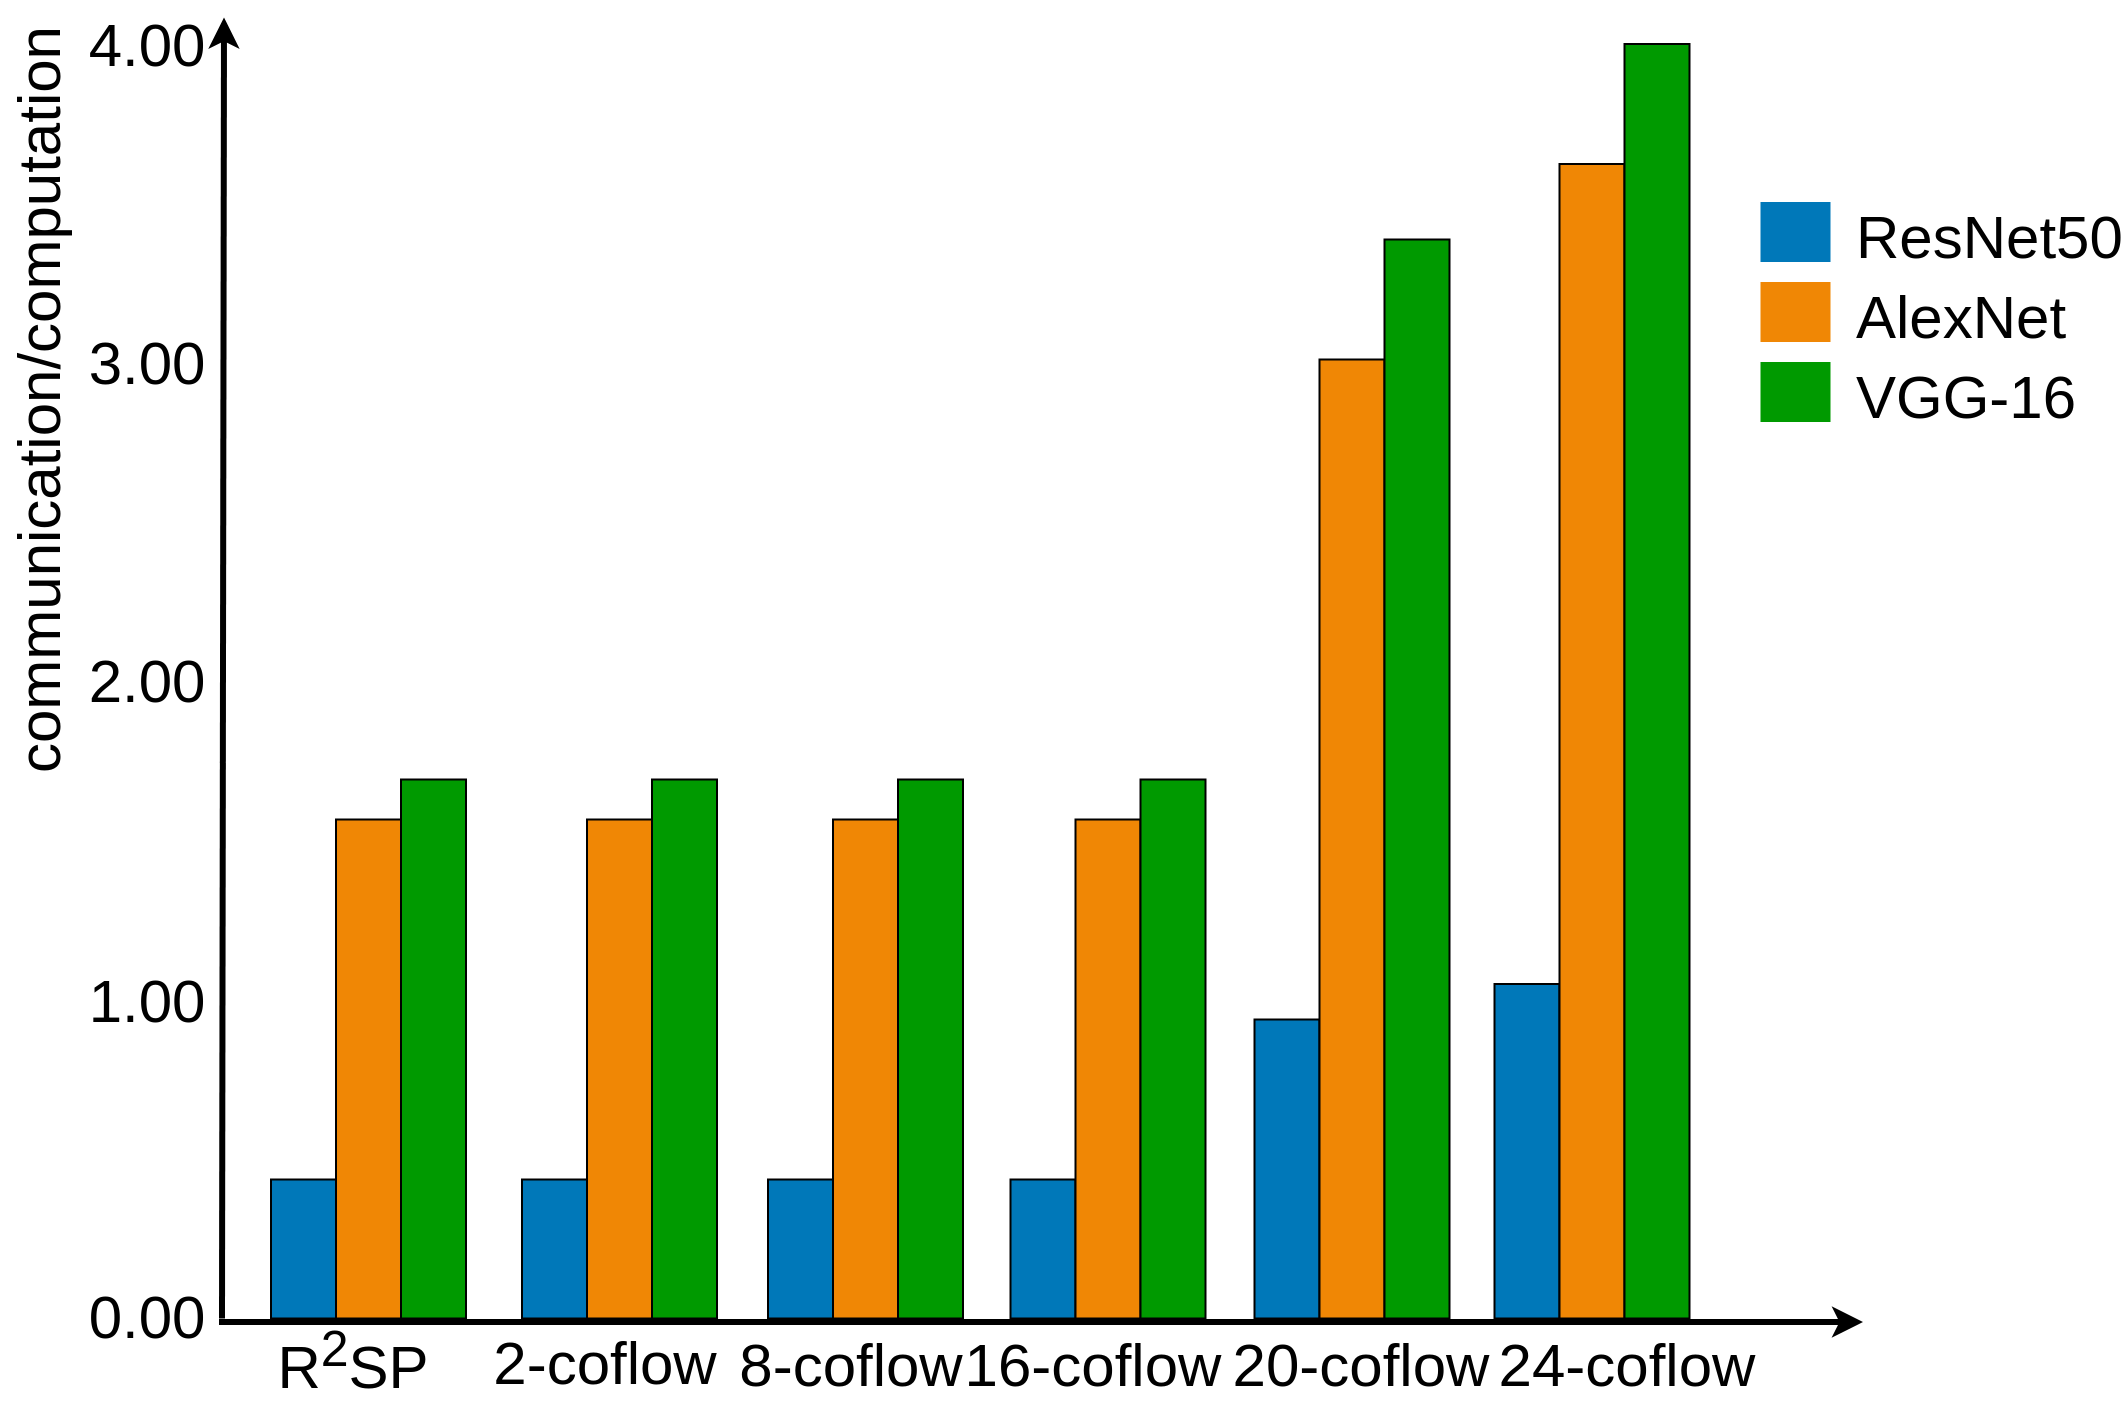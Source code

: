 <mxfile version="14.2.7" type="github">
  <diagram id="T89XPPoivCCFEeKoEIFi" name="第 1 页">
    <mxGraphModel dx="301" dy="831" grid="1" gridSize="10" guides="1" tooltips="1" connect="1" arrows="1" fold="1" page="1" pageScale="1" pageWidth="827" pageHeight="1169" math="0" shadow="0">
      <root>
        <mxCell id="0" />
        <mxCell id="1" parent="0" />
        <mxCell id="WCGk1mYOTGd77UesOvjc-1" value="" style="edgeStyle=none;html=1;fontColor=#000000;strokeWidth=3;strokeColor=#000000;" parent="1" edge="1">
          <mxGeometry width="100" height="100" relative="1" as="geometry">
            <mxPoint x="2210" y="1598.25" as="sourcePoint" />
            <mxPoint x="2211" y="947.75" as="targetPoint" />
          </mxGeometry>
        </mxCell>
        <mxCell id="WCGk1mYOTGd77UesOvjc-2" value="" style="edgeStyle=none;html=1;fontColor=#000000;strokeWidth=3;strokeColor=#000000;" parent="1" edge="1">
          <mxGeometry width="100" height="100" relative="1" as="geometry">
            <mxPoint x="2208.5" y="1600" as="sourcePoint" />
            <mxPoint x="3030.5" y="1600" as="targetPoint" />
          </mxGeometry>
        </mxCell>
        <mxCell id="WCGk1mYOTGd77UesOvjc-6" value="" style="whiteSpace=wrap;gradientColor=none;gradientDirection=east;strokeColor=none;html=1;fontColor=#23445d;fillColor=#009a00;" parent="1" vertex="1">
          <mxGeometry x="2979.25" y="1120" width="35.0" height="30.0" as="geometry" />
        </mxCell>
        <mxCell id="WCGk1mYOTGd77UesOvjc-7" value="" style="whiteSpace=wrap;gradientColor=none;gradientDirection=east;strokeColor=none;html=1;fontColor=#23445d;fillColor=#F08705;" parent="1" vertex="1">
          <mxGeometry x="2979.25" y="1080" width="35.0" height="30.0" as="geometry" />
        </mxCell>
        <mxCell id="WCGk1mYOTGd77UesOvjc-8" value="" style="whiteSpace=wrap;gradientColor=none;gradientDirection=east;strokeColor=none;html=1;fontColor=#23445d;fillColor=#0078b9;" parent="1" vertex="1">
          <mxGeometry x="2979.25" y="1040" width="35.0" height="30.0" as="geometry" />
        </mxCell>
        <mxCell id="WCGk1mYOTGd77UesOvjc-12" value="&lt;font style=&quot;font-size: 30px&quot;&gt;communication/computation&lt;/font&gt;" style="text;spacingTop=-5;html=1;fontSize=24;fontStyle=0;points=[];textDirection=ltr;align=right;verticalAlign=top;horizontal=0;" parent="1" vertex="1">
          <mxGeometry x="2099" y="951" width="80" height="20" as="geometry" />
        </mxCell>
        <mxCell id="WCGk1mYOTGd77UesOvjc-14" value="" style="rounded=0;whiteSpace=wrap;html=1;fillColor=#0078B9;" parent="1" vertex="1">
          <mxGeometry x="2483" y="1528.75" width="32.5" height="69.5" as="geometry" />
        </mxCell>
        <mxCell id="WCGk1mYOTGd77UesOvjc-22" value="&lt;font style=&quot;font-size: 30px&quot;&gt;2.00&lt;/font&gt;" style="text;spacingTop=-5;align=center;verticalAlign=middle;fontStyle=0;html=1;fontSize=18;points=[];labelBackgroundColor=none;labelBorderColor=none;rounded=0;" parent="1" vertex="1">
          <mxGeometry x="2157" y="1261" width="30" height="40" as="geometry" />
        </mxCell>
        <mxCell id="WCGk1mYOTGd77UesOvjc-24" value="&lt;font style=&quot;font-size: 30px&quot;&gt;1.00&lt;/font&gt;" style="text;spacingTop=-5;align=center;verticalAlign=middle;fontStyle=0;html=1;fontSize=18;points=[];labelBackgroundColor=none;labelBorderColor=none;rounded=0;" parent="1" vertex="1">
          <mxGeometry x="2157" y="1421" width="30" height="40" as="geometry" />
        </mxCell>
        <mxCell id="WCGk1mYOTGd77UesOvjc-26" value="&lt;font style=&quot;font-size: 30px&quot;&gt;0.00&lt;/font&gt;" style="text;spacingTop=-5;align=center;verticalAlign=middle;fontStyle=0;html=1;fontSize=18;points=[];labelBackgroundColor=none;labelBorderColor=none;rounded=0;" parent="1" vertex="1">
          <mxGeometry x="2157" y="1579.5" width="30" height="40" as="geometry" />
        </mxCell>
        <mxCell id="WCGk1mYOTGd77UesOvjc-27" value="" style="rounded=0;whiteSpace=wrap;html=1;fillColor=#F08705;" parent="1" vertex="1">
          <mxGeometry x="2515.5" y="1348.75" width="54.5" height="249.5" as="geometry" />
        </mxCell>
        <mxCell id="WCGk1mYOTGd77UesOvjc-28" value="" style="rounded=0;whiteSpace=wrap;html=1;fillColor=#009A00;" parent="1" vertex="1">
          <mxGeometry x="2548" y="1328.75" width="32.5" height="269.5" as="geometry" />
        </mxCell>
        <mxCell id="WCGk1mYOTGd77UesOvjc-29" value="" style="rounded=0;whiteSpace=wrap;html=1;fillColor=#0078B9;" parent="1" vertex="1">
          <mxGeometry x="2604.25" y="1528.75" width="32.5" height="69.5" as="geometry" />
        </mxCell>
        <mxCell id="WCGk1mYOTGd77UesOvjc-30" value="" style="rounded=0;whiteSpace=wrap;html=1;fillColor=#F08705;" parent="1" vertex="1">
          <mxGeometry x="2636.75" y="1348.75" width="32.5" height="249.5" as="geometry" />
        </mxCell>
        <mxCell id="WCGk1mYOTGd77UesOvjc-31" value="" style="rounded=0;whiteSpace=wrap;html=1;fillColor=#009A00;" parent="1" vertex="1">
          <mxGeometry x="2669.25" y="1328.75" width="32.5" height="269.5" as="geometry" />
        </mxCell>
        <mxCell id="WCGk1mYOTGd77UesOvjc-32" value="" style="rounded=0;whiteSpace=wrap;html=1;fillColor=#0078B9;" parent="1" vertex="1">
          <mxGeometry x="2726.25" y="1448.75" width="32.5" height="149.5" as="geometry" />
        </mxCell>
        <mxCell id="WCGk1mYOTGd77UesOvjc-33" value="" style="rounded=0;whiteSpace=wrap;html=1;fillColor=#F08705;" parent="1" vertex="1">
          <mxGeometry x="2758.75" y="1118.75" width="32.5" height="479.5" as="geometry" />
        </mxCell>
        <mxCell id="WCGk1mYOTGd77UesOvjc-34" value="" style="rounded=0;whiteSpace=wrap;html=1;fillColor=#009A00;" parent="1" vertex="1">
          <mxGeometry x="2791.25" y="1058.75" width="32.5" height="539.5" as="geometry" />
        </mxCell>
        <mxCell id="DEcqkY3-tAxHTdAIMPjW-2" value="&lt;font style=&quot;font-size: 30px&quot;&gt;3.00&lt;/font&gt;" style="text;spacingTop=-5;align=center;verticalAlign=middle;fontStyle=0;html=1;fontSize=18;points=[];labelBackgroundColor=none;labelBorderColor=none;rounded=0;" parent="1" vertex="1">
          <mxGeometry x="2157" y="1102" width="30" height="40" as="geometry" />
        </mxCell>
        <mxCell id="DEcqkY3-tAxHTdAIMPjW-6" value="" style="rounded=0;whiteSpace=wrap;html=1;fillColor=#0078B9;" parent="1" vertex="1">
          <mxGeometry x="2846.25" y="1431" width="32.5" height="167.25" as="geometry" />
        </mxCell>
        <mxCell id="DEcqkY3-tAxHTdAIMPjW-7" value="" style="rounded=0;whiteSpace=wrap;html=1;fillColor=#F08705;" parent="1" vertex="1">
          <mxGeometry x="2878.75" y="1021" width="32.5" height="577.25" as="geometry" />
        </mxCell>
        <mxCell id="DEcqkY3-tAxHTdAIMPjW-8" value="" style="rounded=0;whiteSpace=wrap;html=1;fillColor=#009A00;" parent="1" vertex="1">
          <mxGeometry x="2911.25" y="961" width="32.5" height="637.25" as="geometry" />
        </mxCell>
        <mxCell id="DEcqkY3-tAxHTdAIMPjW-10" value="" style="rounded=0;whiteSpace=wrap;html=1;fillColor=#0078B9;" parent="1" vertex="1">
          <mxGeometry x="2234.5" y="1528.75" width="32.5" height="69.5" as="geometry" />
        </mxCell>
        <mxCell id="DEcqkY3-tAxHTdAIMPjW-11" value="" style="rounded=0;whiteSpace=wrap;html=1;fillColor=#F08705;" parent="1" vertex="1">
          <mxGeometry x="2267" y="1348.75" width="32.5" height="249.5" as="geometry" />
        </mxCell>
        <mxCell id="DEcqkY3-tAxHTdAIMPjW-12" value="" style="rounded=0;whiteSpace=wrap;html=1;fillColor=#009A00;" parent="1" vertex="1">
          <mxGeometry x="2299.5" y="1328.75" width="32.5" height="269.5" as="geometry" />
        </mxCell>
        <mxCell id="DEcqkY3-tAxHTdAIMPjW-15" value="4.00" style="text;spacingTop=-5;align=center;verticalAlign=middle;fontStyle=0;html=1;fontSize=30;points=[];labelBackgroundColor=none;labelBorderColor=none;rounded=0;" parent="1" vertex="1">
          <mxGeometry x="2157" y="943" width="30" height="40" as="geometry" />
        </mxCell>
        <mxCell id="DEcqkY3-tAxHTdAIMPjW-18" value="" style="rounded=0;whiteSpace=wrap;html=1;fillColor=#0078B9;" parent="1" vertex="1">
          <mxGeometry x="2360" y="1528.75" width="32.5" height="69.5" as="geometry" />
        </mxCell>
        <mxCell id="DEcqkY3-tAxHTdAIMPjW-19" value="" style="rounded=0;whiteSpace=wrap;html=1;fillColor=#F08705;" parent="1" vertex="1">
          <mxGeometry x="2392.5" y="1348.75" width="54.5" height="249.5" as="geometry" />
        </mxCell>
        <mxCell id="DEcqkY3-tAxHTdAIMPjW-20" value="" style="rounded=0;whiteSpace=wrap;html=1;fillColor=#009A00;" parent="1" vertex="1">
          <mxGeometry x="2425" y="1328.75" width="32.5" height="269.5" as="geometry" />
        </mxCell>
        <mxCell id="nM3WUsBCaV2vc6CB5oBr-1" value="&lt;font style=&quot;font-size: 30px&quot;&gt;8-coflow&lt;/font&gt;" style="text;spacingTop=-5;align=center;verticalAlign=middle;fontStyle=0;html=1;fontSize=18;points=[];strokeColor=none;" vertex="1" parent="1">
          <mxGeometry x="2464" y="1608.5" width="120" height="30" as="geometry" />
        </mxCell>
        <mxCell id="nM3WUsBCaV2vc6CB5oBr-2" value="&lt;font style=&quot;font-size: 30px&quot;&gt;16-coflow&lt;/font&gt;" style="text;spacingTop=-5;align=center;verticalAlign=middle;fontStyle=0;html=1;fontSize=18;points=[];strokeColor=none;" vertex="1" parent="1">
          <mxGeometry x="2585" y="1608.75" width="120" height="30" as="geometry" />
        </mxCell>
        <mxCell id="nM3WUsBCaV2vc6CB5oBr-3" value="&lt;font style=&quot;font-size: 30px&quot;&gt;20-coflow&lt;/font&gt;" style="text;spacingTop=-5;align=center;verticalAlign=middle;fontStyle=0;html=1;fontSize=18;points=[];strokeColor=none;" vertex="1" parent="1">
          <mxGeometry x="2719" y="1608.75" width="120" height="30" as="geometry" />
        </mxCell>
        <mxCell id="nM3WUsBCaV2vc6CB5oBr-4" value="&lt;font style=&quot;font-size: 30px&quot;&gt;24-coflow&lt;/font&gt;" style="text;spacingTop=-5;align=center;verticalAlign=middle;fontStyle=0;html=1;fontSize=18;points=[];strokeColor=none;" vertex="1" parent="1">
          <mxGeometry x="2852" y="1608.75" width="120" height="30" as="geometry" />
        </mxCell>
        <mxCell id="nM3WUsBCaV2vc6CB5oBr-5" value="&lt;font style=&quot;font-size: 30px&quot;&gt;R&lt;sup&gt;2&lt;/sup&gt;SP&lt;/font&gt;" style="text;spacingTop=-5;align=center;verticalAlign=middle;fontStyle=0;html=1;fontSize=18;points=[];strokeColor=none;" vertex="1" parent="1">
          <mxGeometry x="2215.25" y="1606.5" width="120" height="30" as="geometry" />
        </mxCell>
        <mxCell id="nM3WUsBCaV2vc6CB5oBr-6" value="&lt;font style=&quot;font-size: 30px&quot;&gt;2-coflow&lt;/font&gt;" style="text;spacingTop=-5;align=center;verticalAlign=middle;fontStyle=0;html=1;fontSize=30;points=[];strokeColor=none;" vertex="1" parent="1">
          <mxGeometry x="2341.25" y="1607.5" width="120" height="30" as="geometry" />
        </mxCell>
        <mxCell id="nM3WUsBCaV2vc6CB5oBr-10" value="&lt;font style=&quot;font-size: 30px&quot;&gt;AlexNet&lt;/font&gt;" style="text;spacingTop=-5;html=1;points=[];fontSize=15;" vertex="1" parent="1">
          <mxGeometry x="3025.25" y="1078" width="80" height="20" as="geometry" />
        </mxCell>
        <mxCell id="nM3WUsBCaV2vc6CB5oBr-11" value="&lt;font style=&quot;font-size: 30px&quot;&gt;ResNet50&lt;/font&gt;" style="text;spacingTop=-5;html=1;points=[];fontSize=30;" vertex="1" parent="1">
          <mxGeometry x="3025.25" y="1038" width="80" height="20" as="geometry" />
        </mxCell>
        <mxCell id="nM3WUsBCaV2vc6CB5oBr-12" value="&lt;font style=&quot;font-size: 30px&quot;&gt;VGG-16&lt;/font&gt;" style="text;spacingTop=-5;html=1;points=[];fontSize=15;" vertex="1" parent="1">
          <mxGeometry x="3025.25" y="1118" width="80" height="20" as="geometry" />
        </mxCell>
      </root>
    </mxGraphModel>
  </diagram>
</mxfile>
